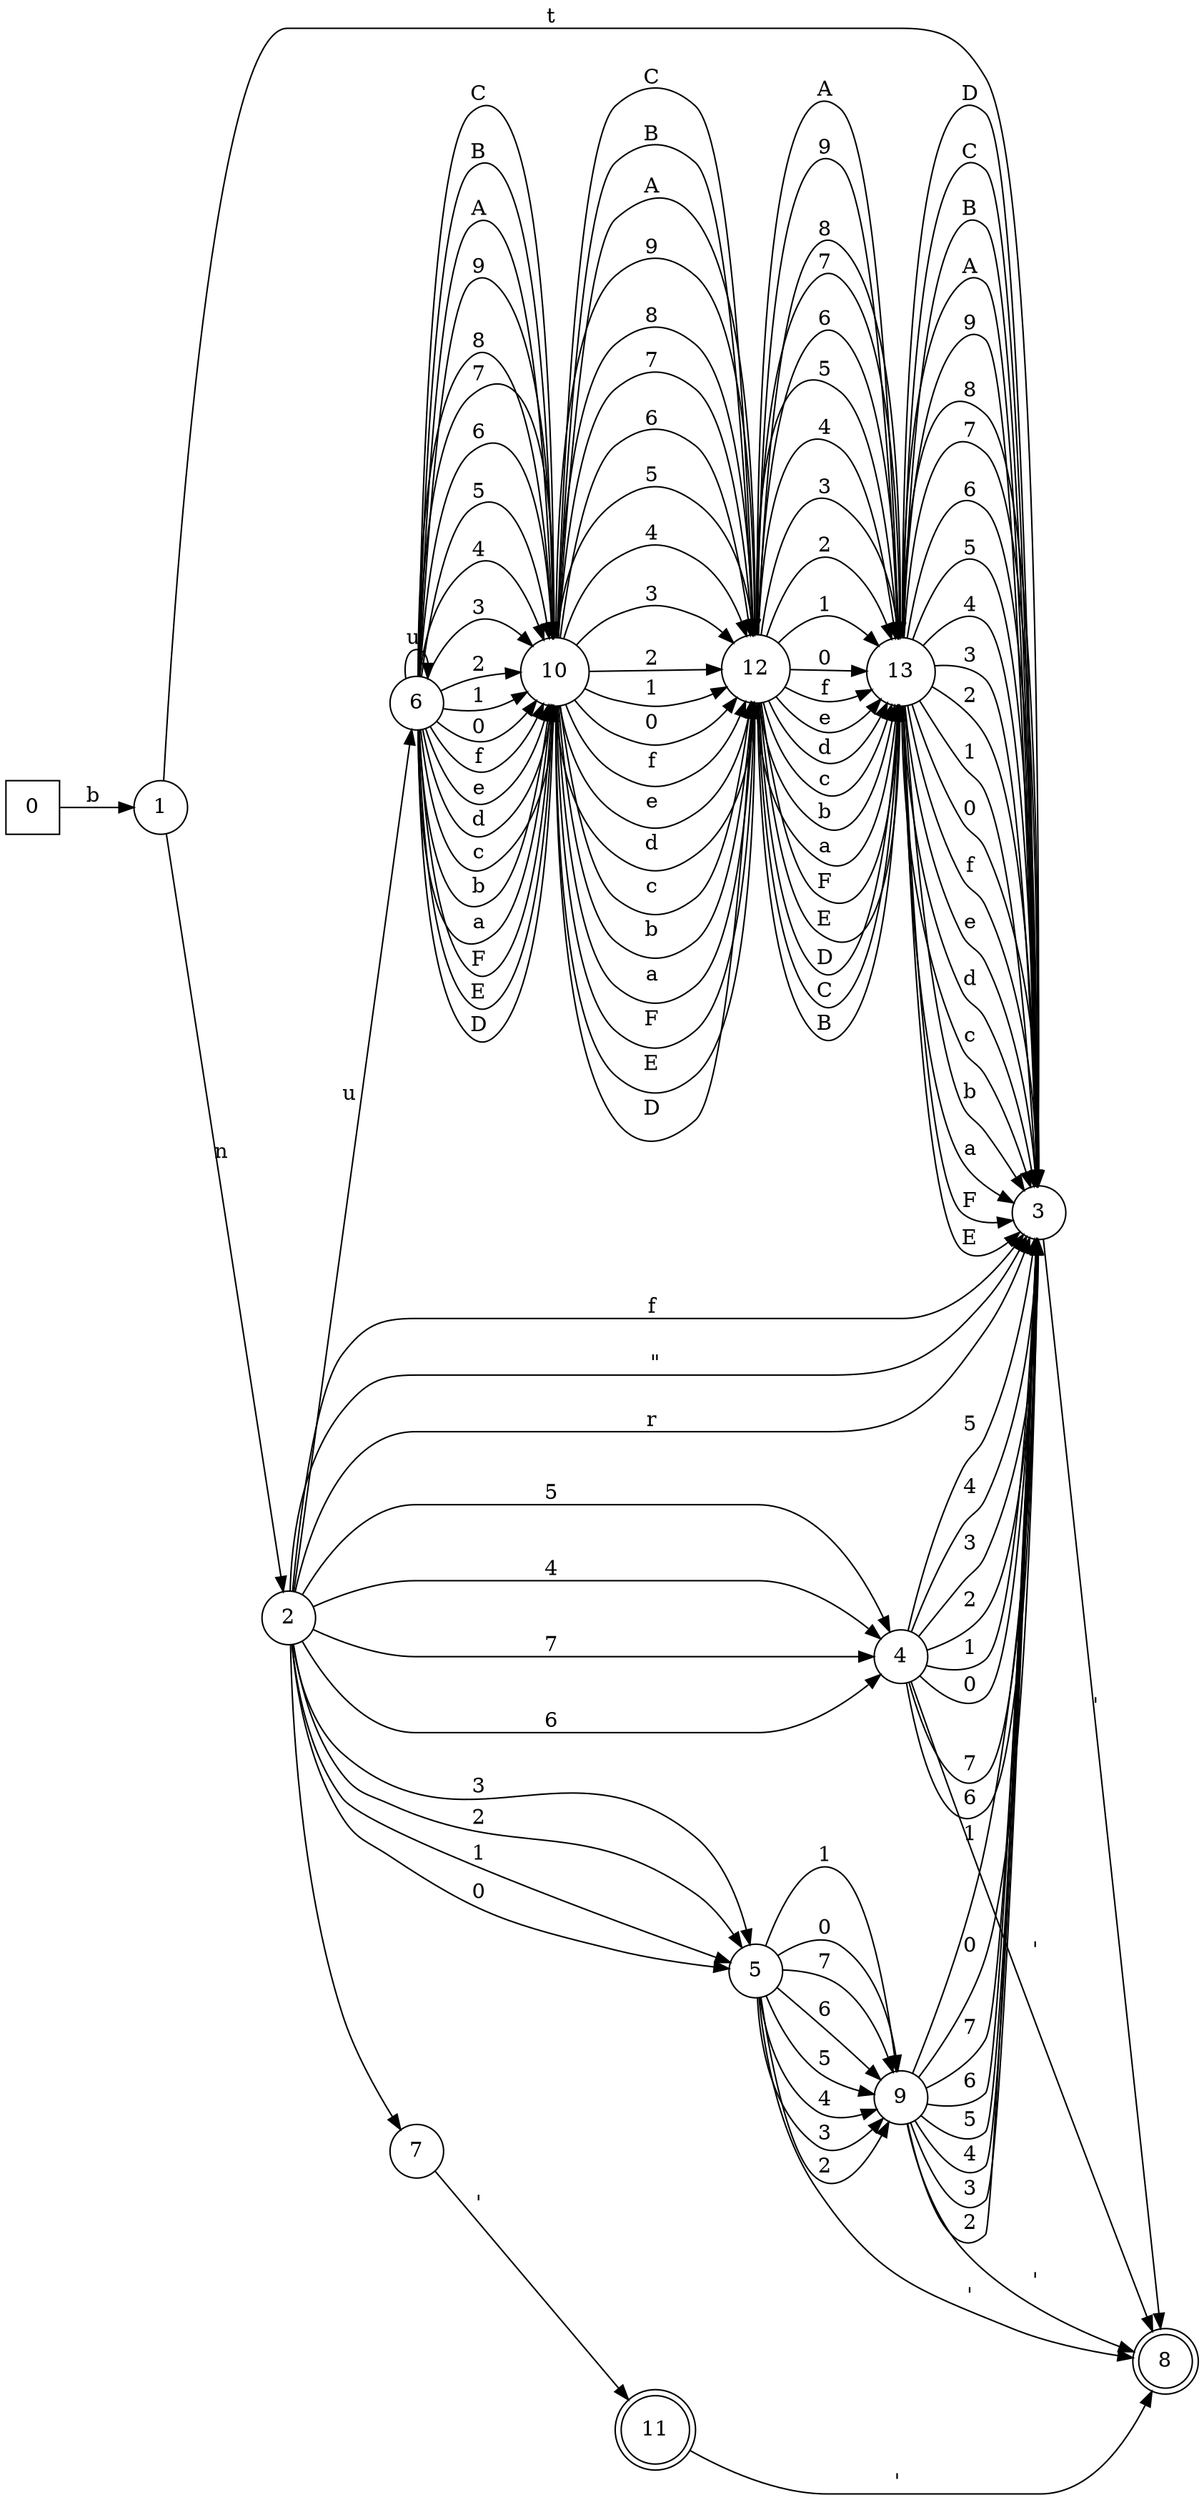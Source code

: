 digraph charLit {
rankdir=LR;
0 [ shape=square]
1 [ shape=circle]
2 [ shape=circle]
3 [ shape=circle]
4 [ shape=circle]
5 [ shape=circle]
6 [ shape=circle]
7 [ shape=circle]
8 [ shape=doublecircle]
9 [ shape=circle]
10 [ shape=circle]
11 [ shape=doublecircle]
12 [ shape=circle]
13 [ shape=circle]
0->1[label="b "]
1->2[label="n "]
1->3[label="t "]
2->4[label="7 "]
2->4[label="6 "]
2->4[label="5 "]
2->4[label="4 "]
2->5[label="3 "]
2->5[label="2 "]
2->5[label="1 "]
2->5[label="0 "]
2->3[label="f "]
2->6[label="u "]
2->7[label="\ "]
2->3[label=" \" "]
2->3[label="r "]
3->8[label="' "]
4->8[label="' "]
4->3[label="7 "]
4->3[label="6 "]
4->3[label="5 "]
4->3[label="4 "]
4->3[label="3 "]
4->3[label="2 "]
4->3[label="1 "]
4->3[label="0 "]
5->8[label="' "]
5->9[label="7 "]
5->9[label="6 "]
5->9[label="5 "]
5->9[label="4 "]
5->9[label="3 "]
5->9[label="2 "]
5->9[label="1 "]
5->9[label="0 "]
6->10[label="7 "]
6->10[label="6 "]
6->10[label="5 "]
6->10[label="4 "]
6->10[label="3 "]
6->10[label="2 "]
6->10[label="1 "]
6->10[label="0 "]
6->10[label="f "]
6->10[label="e "]
6->10[label="d "]
6->10[label="c "]
6->10[label="b "]
6->10[label="a "]
6->10[label="F "]
6->10[label="E "]
6->10[label="D "]
6->10[label="C "]
6->10[label="B "]
6->10[label="A "]
6->10[label="9 "]
6->10[label="8 "]
6->6[label="u "]
7->11[label="' "]
9->8[label="' "]
9->3[label="7 "]
9->3[label="6 "]
9->3[label="5 "]
9->3[label="4 "]
9->3[label="3 "]
9->3[label="2 "]
9->3[label="1 "]
9->3[label="0 "]
10->12[label="7 "]
10->12[label="6 "]
10->12[label="5 "]
10->12[label="4 "]
10->12[label="3 "]
10->12[label="2 "]
10->12[label="1 "]
10->12[label="0 "]
10->12[label="f "]
10->12[label="e "]
10->12[label="d "]
10->12[label="c "]
10->12[label="b "]
10->12[label="a "]
10->12[label="F "]
10->12[label="E "]
10->12[label="D "]
10->12[label="C "]
10->12[label="B "]
10->12[label="A "]
10->12[label="9 "]
10->12[label="8 "]
11->8[label="' "]
12->13[label="7 "]
12->13[label="6 "]
12->13[label="5 "]
12->13[label="4 "]
12->13[label="3 "]
12->13[label="2 "]
12->13[label="1 "]
12->13[label="0 "]
12->13[label="f "]
12->13[label="e "]
12->13[label="d "]
12->13[label="c "]
12->13[label="b "]
12->13[label="a "]
12->13[label="F "]
12->13[label="E "]
12->13[label="D "]
12->13[label="C "]
12->13[label="B "]
12->13[label="A "]
12->13[label="9 "]
12->13[label="8 "]
13->3[label="7 "]
13->3[label="6 "]
13->3[label="5 "]
13->3[label="4 "]
13->3[label="3 "]
13->3[label="2 "]
13->3[label="1 "]
13->3[label="0 "]
13->3[label="f "]
13->3[label="e "]
13->3[label="d "]
13->3[label="c "]
13->3[label="b "]
13->3[label="a "]
13->3[label="F "]
13->3[label="E "]
13->3[label="D "]
13->3[label="C "]
13->3[label="B "]
13->3[label="A "]
13->3[label="9 "]
13->3[label="8 "]
}
